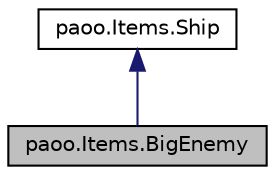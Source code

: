 digraph "paoo.Items.BigEnemy"
{
 // LATEX_PDF_SIZE
  edge [fontname="Helvetica",fontsize="10",labelfontname="Helvetica",labelfontsize="10"];
  node [fontname="Helvetica",fontsize="10",shape=record];
  Node2 [label="paoo.Items.BigEnemy",height=0.2,width=0.4,color="black", fillcolor="grey75", style="filled", fontcolor="black",tooltip=" "];
  Node3 -> Node2 [dir="back",color="midnightblue",fontsize="10",style="solid",fontname="Helvetica"];
  Node3 [label="paoo.Items.Ship",height=0.2,width=0.4,color="black", fillcolor="white", style="filled",URL="$classpaoo_1_1_items_1_1_ship.html",tooltip=" "];
}
